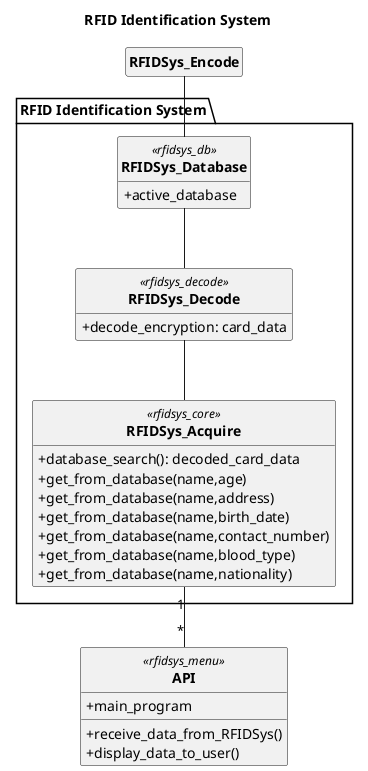 @startuml
'https://plantuml.com/sequence-diagram
skinparam style strictuml
skinparam classAttributeIconSize 0
skinparam classFontStyle bold
hide empty members
hide empty methods
title "RFID Identification System"

class "RFIDSys_Encode"
package "RFID Identification System"{
RFIDSys_Encode -- "RFIDSys_Database"
class "RFIDSys_Database" << rfidsys_db >>
RFIDSys_Database : +active_database
class "RFIDSys_Decode" << rfidsys_decode >>
RFIDSys_Database -- RFIDSys_Decode
RFIDSys_Decode : +decode_encryption: card_data
class "RFIDSys_Acquire" << rfidsys_core >>
RFIDSys_Decode -- RFIDSys_Acquire
RFIDSys_Acquire : +database_search(): decoded_card_data
RFIDSys_Acquire : +get_from_database(name,age)
RFIDSys_Acquire : +get_from_database(name,address)
RFIDSys_Acquire : +get_from_database(name,birth_date)
RFIDSys_Acquire : +get_from_database(name,contact_number)
RFIDSys_Acquire : +get_from_database(name,blood_type)
RFIDSys_Acquire : +get_from_database(name,nationality)
}

RFIDSys_Acquire "1"--"*" API
class "API" << rfidsys_menu >>
API : +main_program
API : +receive_data_from_RFIDSys()
API : +display_data_to_user()

@enduml